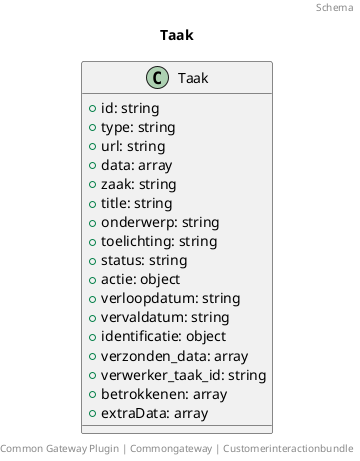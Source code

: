 @startuml
title: Taak
footer: Common Gateway Plugin | Commongateway | Customerinteractionbundle 
header: Schema

class Taak {
  + id: string
  + type: string
  + url: string
  + data: array
  + zaak: string
  + title: string
  + onderwerp: string
  + toelichting: string
  + status: string
  + actie: object
  + verloopdatum: string
  + vervaldatum: string
  + identificatie: object
  + verzonden_data: array
  + verwerker_taak_id: string
  + betrokkenen: array
  + extraData: array
}
@enduml
